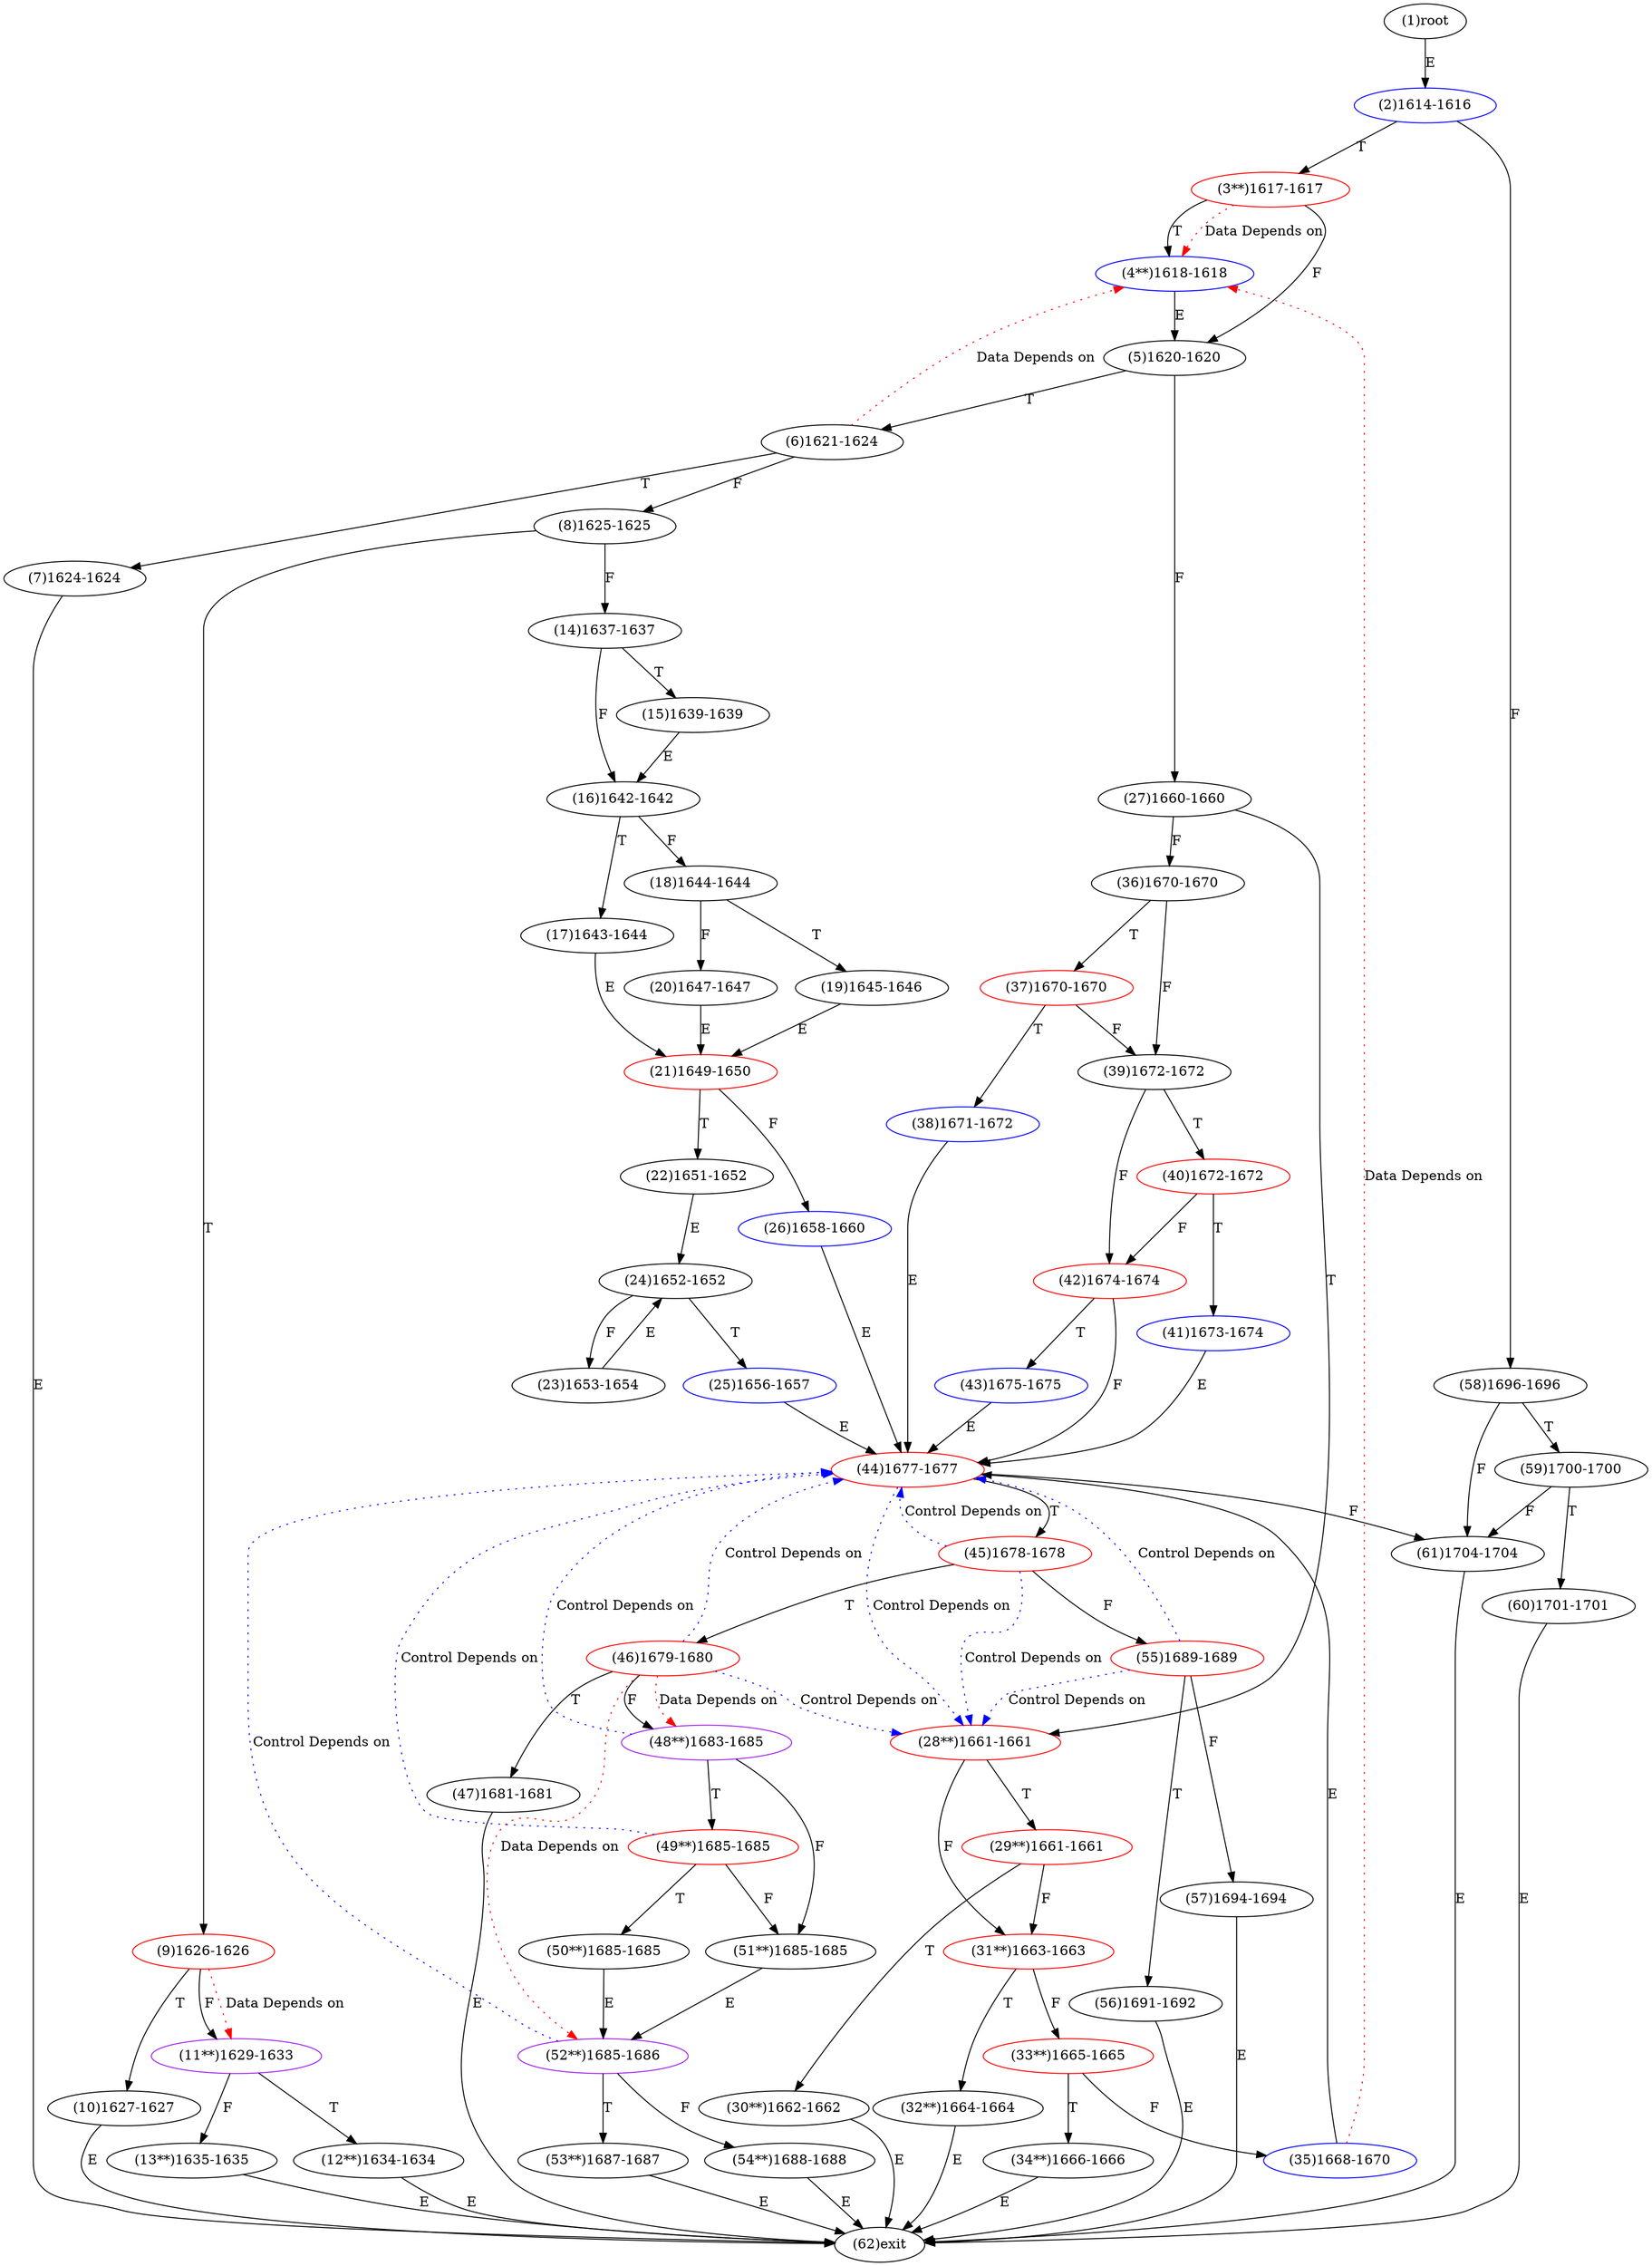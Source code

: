digraph "" { 
1[ label="(1)root"];
2[ label="(2)1614-1616",color=blue];
3[ label="(3**)1617-1617",color=red];
4[ label="(4**)1618-1618",color=blue];
5[ label="(5)1620-1620"];
6[ label="(6)1621-1624"];
7[ label="(7)1624-1624"];
8[ label="(8)1625-1625"];
9[ label="(9)1626-1626",color=red];
10[ label="(10)1627-1627"];
11[ label="(11**)1629-1633",color=purple];
12[ label="(12**)1634-1634"];
13[ label="(13**)1635-1635"];
14[ label="(14)1637-1637"];
15[ label="(15)1639-1639"];
17[ label="(17)1643-1644"];
16[ label="(16)1642-1642"];
19[ label="(19)1645-1646"];
18[ label="(18)1644-1644"];
21[ label="(21)1649-1650",color=red];
20[ label="(20)1647-1647"];
23[ label="(23)1653-1654"];
22[ label="(22)1651-1652"];
25[ label="(25)1656-1657",color=blue];
24[ label="(24)1652-1652"];
27[ label="(27)1660-1660"];
26[ label="(26)1658-1660",color=blue];
29[ label="(29**)1661-1661",color=red];
28[ label="(28**)1661-1661",color=red];
31[ label="(31**)1663-1663",color=red];
30[ label="(30**)1662-1662"];
34[ label="(34**)1666-1666"];
35[ label="(35)1668-1670",color=blue];
32[ label="(32**)1664-1664"];
33[ label="(33**)1665-1665",color=red];
38[ label="(38)1671-1672",color=blue];
39[ label="(39)1672-1672"];
36[ label="(36)1670-1670"];
37[ label="(37)1670-1670",color=red];
42[ label="(42)1674-1674",color=red];
43[ label="(43)1675-1675",color=blue];
40[ label="(40)1672-1672",color=red];
41[ label="(41)1673-1674",color=blue];
46[ label="(46)1679-1680",color=red];
47[ label="(47)1681-1681"];
44[ label="(44)1677-1677",color=red];
45[ label="(45)1678-1678",color=red];
51[ label="(51**)1685-1685"];
50[ label="(50**)1685-1685"];
49[ label="(49**)1685-1685",color=red];
48[ label="(48**)1683-1685",color=purple];
55[ label="(55)1689-1689",color=red];
54[ label="(54**)1688-1688"];
53[ label="(53**)1687-1687"];
52[ label="(52**)1685-1686",color=purple];
59[ label="(59)1700-1700"];
58[ label="(58)1696-1696"];
57[ label="(57)1694-1694"];
56[ label="(56)1691-1692"];
62[ label="(62)exit"];
61[ label="(61)1704-1704"];
60[ label="(60)1701-1701"];
1->2[ label="E"];
2->58[ label="F"];
2->3[ label="T"];
3->5[ label="F"];
3->4[ label="T"];
4->5[ label="E"];
5->27[ label="F"];
5->6[ label="T"];
6->8[ label="F"];
6->7[ label="T"];
7->62[ label="E"];
8->14[ label="F"];
8->9[ label="T"];
9->11[ label="F"];
9->10[ label="T"];
10->62[ label="E"];
11->13[ label="F"];
11->12[ label="T"];
12->62[ label="E"];
13->62[ label="E"];
14->16[ label="F"];
14->15[ label="T"];
15->16[ label="E"];
16->18[ label="F"];
16->17[ label="T"];
17->21[ label="E"];
18->20[ label="F"];
18->19[ label="T"];
19->21[ label="E"];
20->21[ label="E"];
21->26[ label="F"];
21->22[ label="T"];
22->24[ label="E"];
23->24[ label="E"];
24->23[ label="F"];
24->25[ label="T"];
25->44[ label="E"];
26->44[ label="E"];
27->36[ label="F"];
27->28[ label="T"];
28->31[ label="F"];
28->29[ label="T"];
29->31[ label="F"];
29->30[ label="T"];
30->62[ label="E"];
31->33[ label="F"];
31->32[ label="T"];
32->62[ label="E"];
33->35[ label="F"];
33->34[ label="T"];
34->62[ label="E"];
35->44[ label="E"];
36->39[ label="F"];
36->37[ label="T"];
37->39[ label="F"];
37->38[ label="T"];
38->44[ label="E"];
39->42[ label="F"];
39->40[ label="T"];
40->42[ label="F"];
40->41[ label="T"];
41->44[ label="E"];
42->44[ label="F"];
42->43[ label="T"];
43->44[ label="E"];
44->61[ label="F"];
44->45[ label="T"];
45->55[ label="F"];
45->46[ label="T"];
46->48[ label="F"];
46->47[ label="T"];
47->62[ label="E"];
48->51[ label="F"];
48->49[ label="T"];
49->51[ label="F"];
49->50[ label="T"];
50->52[ label="E"];
51->52[ label="E"];
52->54[ label="F"];
52->53[ label="T"];
53->62[ label="E"];
54->62[ label="E"];
55->57[ label="F"];
55->56[ label="T"];
56->62[ label="E"];
57->62[ label="E"];
58->61[ label="F"];
58->59[ label="T"];
59->61[ label="F"];
59->60[ label="T"];
60->62[ label="E"];
61->62[ label="E"];
3->4[ color="red" label="Data Depends on" style = dotted ];
6->4[ color="red" label="Data Depends on" style = dotted ];
9->11[ color="red" label="Data Depends on" style = dotted ];
35->4[ color="red" label="Data Depends on" style = dotted ];
46->28[ color="blue" label="Control Depends on" style = dotted ];
46->44[ color="blue" label="Control Depends on" style = dotted ];
46->52[ color="red" label="Data Depends on" style = dotted ];
46->48[ color="red" label="Data Depends on" style = dotted ];
44->28[ color="blue" label="Control Depends on" style = dotted ];
45->44[ color="blue" label="Control Depends on" style = dotted ];
45->28[ color="blue" label="Control Depends on" style = dotted ];
49->44[ color="blue" label="Control Depends on" style = dotted ];
48->44[ color="blue" label="Control Depends on" style = dotted ];
55->28[ color="blue" label="Control Depends on" style = dotted ];
55->44[ color="blue" label="Control Depends on" style = dotted ];
52->44[ color="blue" label="Control Depends on" style = dotted ];
}